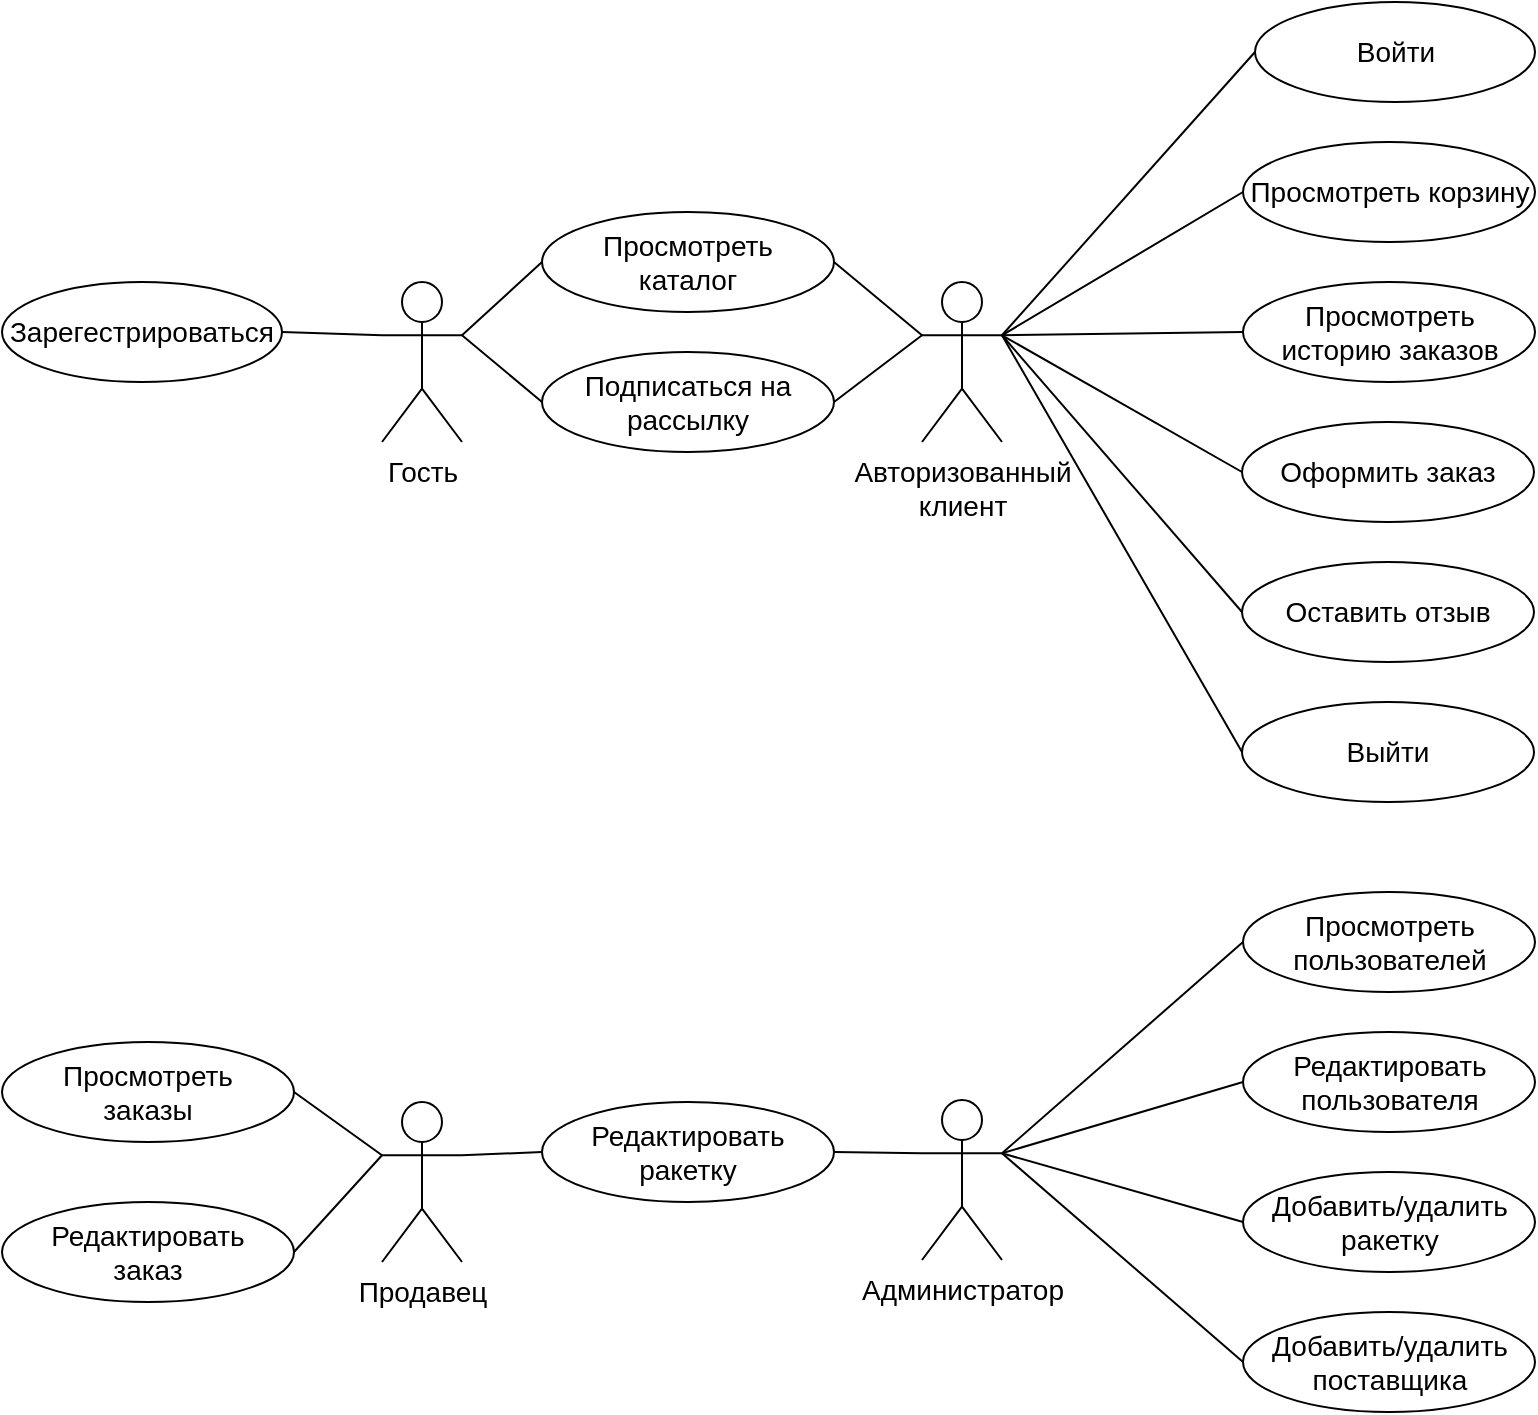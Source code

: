 <mxfile version="24.4.0" type="device" pages="2">
  <diagram name="Страница — 1" id="V0XwBSNnSf95TnCDKWWX">
    <mxGraphModel dx="482" dy="805" grid="1" gridSize="10" guides="1" tooltips="1" connect="1" arrows="1" fold="1" page="1" pageScale="1" pageWidth="827" pageHeight="1169" math="0" shadow="0">
      <root>
        <mxCell id="0" />
        <mxCell id="1" parent="0" />
        <mxCell id="0GWaUptkWY2jMjr-YZYl-33" value="" style="group" parent="1" vertex="1" connectable="0">
          <mxGeometry x="30" y="40" width="766.5" height="423" as="geometry" />
        </mxCell>
        <mxCell id="j65u4k1FLSRu5Bf_3eqx-5" style="rounded=0;orthogonalLoop=1;jettySize=auto;html=1;exitX=1;exitY=0.333;exitDx=0;exitDy=0;exitPerimeter=0;endArrow=none;endFill=0;entryX=0;entryY=0.5;entryDx=0;entryDy=0;" parent="0GWaUptkWY2jMjr-YZYl-33" source="FUetBKZibpbtFVPRN24y-1" target="j65u4k1FLSRu5Bf_3eqx-4" edge="1">
          <mxGeometry relative="1" as="geometry" />
        </mxCell>
        <mxCell id="FUetBKZibpbtFVPRN24y-1" value="Гость" style="shape=umlActor;verticalLabelPosition=bottom;verticalAlign=top;html=1;outlineConnect=0;flipV=0;flipH=0;fontSize=14;container=0;" parent="0GWaUptkWY2jMjr-YZYl-33" vertex="1">
          <mxGeometry x="190" y="140" width="40" height="80" as="geometry" />
        </mxCell>
        <mxCell id="FUetBKZibpbtFVPRN24y-3" value="Авторизованный&lt;br style=&quot;font-size: 14px;&quot;&gt;клиент" style="shape=umlActor;verticalLabelPosition=bottom;verticalAlign=top;html=1;outlineConnect=0;flipV=0;flipH=0;fontSize=14;container=0;" parent="0GWaUptkWY2jMjr-YZYl-33" vertex="1">
          <mxGeometry x="460" y="140" width="40" height="80" as="geometry" />
        </mxCell>
        <mxCell id="FUetBKZibpbtFVPRN24y-54" style="edgeStyle=none;shape=connector;rounded=0;orthogonalLoop=1;jettySize=auto;html=1;exitX=1;exitY=0.333;exitDx=0;exitDy=0;exitPerimeter=0;entryX=0;entryY=0.5;entryDx=0;entryDy=0;labelBackgroundColor=default;strokeColor=default;align=center;verticalAlign=middle;fontFamily=Helvetica;fontSize=14;fontColor=default;endArrow=none;endFill=0;" parent="0GWaUptkWY2jMjr-YZYl-33" source="FUetBKZibpbtFVPRN24y-3" target="FUetBKZibpbtFVPRN24y-9" edge="1">
          <mxGeometry relative="1" as="geometry" />
        </mxCell>
        <mxCell id="FUetBKZibpbtFVPRN24y-59" style="edgeStyle=none;shape=connector;rounded=0;orthogonalLoop=1;jettySize=auto;html=1;exitX=1;exitY=0.333;exitDx=0;exitDy=0;exitPerimeter=0;entryX=0;entryY=0.5;entryDx=0;entryDy=0;labelBackgroundColor=default;strokeColor=default;align=center;verticalAlign=middle;fontFamily=Helvetica;fontSize=14;fontColor=default;endArrow=none;endFill=0;" parent="0GWaUptkWY2jMjr-YZYl-33" source="FUetBKZibpbtFVPRN24y-3" target="0GWaUptkWY2jMjr-YZYl-11" edge="1">
          <mxGeometry relative="1" as="geometry">
            <mxPoint x="660.0" y="426.5" as="targetPoint" />
          </mxGeometry>
        </mxCell>
        <mxCell id="FUetBKZibpbtFVPRN24y-55" style="edgeStyle=none;shape=connector;rounded=0;orthogonalLoop=1;jettySize=auto;html=1;exitX=1;exitY=0.333;exitDx=0;exitDy=0;exitPerimeter=0;entryX=0;entryY=0.5;entryDx=0;entryDy=0;labelBackgroundColor=default;strokeColor=default;align=center;verticalAlign=middle;fontFamily=Helvetica;fontSize=14;fontColor=default;endArrow=none;endFill=0;" parent="0GWaUptkWY2jMjr-YZYl-33" source="FUetBKZibpbtFVPRN24y-3" target="FUetBKZibpbtFVPRN24y-11" edge="1">
          <mxGeometry relative="1" as="geometry" />
        </mxCell>
        <mxCell id="FUetBKZibpbtFVPRN24y-56" style="edgeStyle=none;shape=connector;rounded=0;orthogonalLoop=1;jettySize=auto;html=1;exitX=1;exitY=0.333;exitDx=0;exitDy=0;exitPerimeter=0;entryX=0;entryY=0.5;entryDx=0;entryDy=0;labelBackgroundColor=default;strokeColor=default;align=center;verticalAlign=middle;fontFamily=Helvetica;fontSize=14;fontColor=default;endArrow=none;endFill=0;" parent="0GWaUptkWY2jMjr-YZYl-33" source="FUetBKZibpbtFVPRN24y-3" target="FUetBKZibpbtFVPRN24y-12" edge="1">
          <mxGeometry relative="1" as="geometry" />
        </mxCell>
        <mxCell id="FUetBKZibpbtFVPRN24y-57" style="edgeStyle=none;shape=connector;rounded=0;orthogonalLoop=1;jettySize=auto;html=1;exitX=1;exitY=0.333;exitDx=0;exitDy=0;exitPerimeter=0;entryX=0;entryY=0.5;entryDx=0;entryDy=0;labelBackgroundColor=default;strokeColor=default;align=center;verticalAlign=middle;fontFamily=Helvetica;fontSize=14;fontColor=default;endArrow=none;endFill=0;" parent="0GWaUptkWY2jMjr-YZYl-33" source="FUetBKZibpbtFVPRN24y-3" target="0GWaUptkWY2jMjr-YZYl-10" edge="1">
          <mxGeometry relative="1" as="geometry">
            <mxPoint x="690.0" y="327.5" as="targetPoint" />
          </mxGeometry>
        </mxCell>
        <mxCell id="FUetBKZibpbtFVPRN24y-5" value="Зарегестрироваться" style="ellipse;whiteSpace=wrap;html=1;flipV=0;flipH=0;fontSize=14;container=0;" parent="0GWaUptkWY2jMjr-YZYl-33" vertex="1">
          <mxGeometry y="140" width="140" height="50" as="geometry" />
        </mxCell>
        <mxCell id="0GWaUptkWY2jMjr-YZYl-12" style="rounded=0;orthogonalLoop=1;jettySize=auto;html=1;exitX=0;exitY=0.5;exitDx=0;exitDy=0;endArrow=none;endFill=0;entryX=1;entryY=0.333;entryDx=0;entryDy=0;entryPerimeter=0;" parent="0GWaUptkWY2jMjr-YZYl-33" source="0GWaUptkWY2jMjr-YZYl-9" target="FUetBKZibpbtFVPRN24y-3" edge="1">
          <mxGeometry relative="1" as="geometry">
            <mxPoint x="530" y="170" as="targetPoint" />
          </mxGeometry>
        </mxCell>
        <mxCell id="0GWaUptkWY2jMjr-YZYl-22" style="edgeStyle=none;shape=connector;rounded=0;orthogonalLoop=1;jettySize=auto;html=1;exitX=1;exitY=0.5;exitDx=0;exitDy=0;entryX=0;entryY=0.333;entryDx=0;entryDy=0;entryPerimeter=0;labelBackgroundColor=default;strokeColor=default;align=center;verticalAlign=middle;fontFamily=Helvetica;fontSize=11;fontColor=default;endArrow=none;endFill=0;" parent="0GWaUptkWY2jMjr-YZYl-33" source="FUetBKZibpbtFVPRN24y-5" target="FUetBKZibpbtFVPRN24y-1" edge="1">
          <mxGeometry relative="1" as="geometry" />
        </mxCell>
        <mxCell id="0GWaUptkWY2jMjr-YZYl-24" value="" style="group" parent="0GWaUptkWY2jMjr-YZYl-33" vertex="1" connectable="0">
          <mxGeometry x="620" width="146.5" height="400" as="geometry" />
        </mxCell>
        <mxCell id="FUetBKZibpbtFVPRN24y-9" value="Войти" style="ellipse;whiteSpace=wrap;html=1;flipV=0;flipH=0;fontSize=14;container=0;" parent="0GWaUptkWY2jMjr-YZYl-24" vertex="1">
          <mxGeometry x="6.5" width="140" height="50" as="geometry" />
        </mxCell>
        <mxCell id="FUetBKZibpbtFVPRN24y-11" value="Просмотреть корзину" style="ellipse;whiteSpace=wrap;html=1;flipV=0;flipH=0;fontSize=14;container=0;" parent="0GWaUptkWY2jMjr-YZYl-24" vertex="1">
          <mxGeometry x="0.5" y="70" width="146" height="50" as="geometry" />
        </mxCell>
        <mxCell id="FUetBKZibpbtFVPRN24y-12" value="Просмотреть &lt;br&gt;историю заказов" style="ellipse;whiteSpace=wrap;html=1;flipV=0;flipH=0;fontSize=14;container=0;" parent="0GWaUptkWY2jMjr-YZYl-24" vertex="1">
          <mxGeometry x="0.5" y="140" width="146" height="50" as="geometry" />
        </mxCell>
        <mxCell id="0GWaUptkWY2jMjr-YZYl-9" value="Оформить заказ" style="ellipse;whiteSpace=wrap;html=1;flipV=0;flipH=0;fontSize=14;container=0;" parent="0GWaUptkWY2jMjr-YZYl-24" vertex="1">
          <mxGeometry y="210" width="146" height="50" as="geometry" />
        </mxCell>
        <mxCell id="0GWaUptkWY2jMjr-YZYl-10" value="Оставить отзыв" style="ellipse;whiteSpace=wrap;html=1;flipV=0;flipH=0;fontSize=14;container=0;" parent="0GWaUptkWY2jMjr-YZYl-24" vertex="1">
          <mxGeometry y="280" width="146" height="50" as="geometry" />
        </mxCell>
        <mxCell id="0GWaUptkWY2jMjr-YZYl-11" value="Выйти" style="ellipse;whiteSpace=wrap;html=1;flipV=0;flipH=0;fontSize=14;container=0;" parent="0GWaUptkWY2jMjr-YZYl-24" vertex="1">
          <mxGeometry y="350" width="146" height="50" as="geometry" />
        </mxCell>
        <mxCell id="0GWaUptkWY2jMjr-YZYl-29" value="Просмотреть&lt;br style=&quot;border-color: var(--border-color);&quot;&gt;каталог" style="ellipse;whiteSpace=wrap;html=1;fontSize=14;container=0;" parent="0GWaUptkWY2jMjr-YZYl-33" vertex="1">
          <mxGeometry x="270" y="105" width="146" height="50" as="geometry" />
        </mxCell>
        <mxCell id="0GWaUptkWY2jMjr-YZYl-30" style="edgeStyle=none;shape=connector;rounded=0;orthogonalLoop=1;jettySize=auto;html=1;exitX=1;exitY=0.333;exitDx=0;exitDy=0;exitPerimeter=0;entryX=0;entryY=0.5;entryDx=0;entryDy=0;labelBackgroundColor=default;strokeColor=default;align=center;verticalAlign=middle;fontFamily=Helvetica;fontSize=11;fontColor=default;endArrow=none;endFill=0;" parent="0GWaUptkWY2jMjr-YZYl-33" source="FUetBKZibpbtFVPRN24y-1" target="0GWaUptkWY2jMjr-YZYl-29" edge="1">
          <mxGeometry relative="1" as="geometry" />
        </mxCell>
        <mxCell id="0GWaUptkWY2jMjr-YZYl-31" style="edgeStyle=none;shape=connector;rounded=0;orthogonalLoop=1;jettySize=auto;html=1;exitX=0;exitY=0.333;exitDx=0;exitDy=0;exitPerimeter=0;entryX=1;entryY=0.5;entryDx=0;entryDy=0;labelBackgroundColor=default;strokeColor=default;align=center;verticalAlign=middle;fontFamily=Helvetica;fontSize=11;fontColor=default;endArrow=none;endFill=0;" parent="0GWaUptkWY2jMjr-YZYl-33" source="FUetBKZibpbtFVPRN24y-3" target="0GWaUptkWY2jMjr-YZYl-29" edge="1">
          <mxGeometry relative="1" as="geometry" />
        </mxCell>
        <mxCell id="j65u4k1FLSRu5Bf_3eqx-4" value="Подписаться на рассылку" style="ellipse;whiteSpace=wrap;html=1;flipV=0;flipH=0;fontSize=14;container=0;" parent="0GWaUptkWY2jMjr-YZYl-33" vertex="1">
          <mxGeometry x="270" y="175" width="146" height="50" as="geometry" />
        </mxCell>
        <mxCell id="j65u4k1FLSRu5Bf_3eqx-7" style="edgeStyle=none;rounded=0;orthogonalLoop=1;jettySize=auto;html=1;exitX=1;exitY=0.5;exitDx=0;exitDy=0;entryX=0;entryY=0.333;entryDx=0;entryDy=0;entryPerimeter=0;strokeColor=default;align=center;verticalAlign=middle;fontFamily=Helvetica;fontSize=11;fontColor=default;labelBackgroundColor=default;endArrow=none;endFill=0;" parent="0GWaUptkWY2jMjr-YZYl-33" source="j65u4k1FLSRu5Bf_3eqx-4" target="FUetBKZibpbtFVPRN24y-3" edge="1">
          <mxGeometry relative="1" as="geometry" />
        </mxCell>
        <mxCell id="3nCtvJG2BdV12OE3DpDg-2" style="rounded=0;orthogonalLoop=1;jettySize=auto;html=1;exitX=1;exitY=0.333;exitDx=0;exitDy=0;exitPerimeter=0;entryX=0;entryY=0.5;entryDx=0;entryDy=0;endArrow=none;endFill=0;" parent="1" source="FUetBKZibpbtFVPRN24y-2" target="3nCtvJG2BdV12OE3DpDg-1" edge="1">
          <mxGeometry relative="1" as="geometry" />
        </mxCell>
        <mxCell id="WeILxbLrKPnOzvkBryGB-2" style="rounded=0;orthogonalLoop=1;jettySize=auto;html=1;exitX=1;exitY=0.333;exitDx=0;exitDy=0;exitPerimeter=0;endArrow=none;endFill=0;entryX=0;entryY=0.5;entryDx=0;entryDy=0;" parent="1" source="FUetBKZibpbtFVPRN24y-2" target="WeILxbLrKPnOzvkBryGB-1" edge="1">
          <mxGeometry relative="1" as="geometry">
            <mxPoint x="630" y="670" as="targetPoint" />
          </mxGeometry>
        </mxCell>
        <mxCell id="FUetBKZibpbtFVPRN24y-2" value="Администратор" style="shape=umlActor;verticalLabelPosition=bottom;verticalAlign=top;html=1;outlineConnect=0;fontSize=14;container=0;" parent="1" vertex="1">
          <mxGeometry x="490" y="589" width="40" height="80" as="geometry" />
        </mxCell>
        <mxCell id="FUetBKZibpbtFVPRN24y-44" style="edgeStyle=none;shape=connector;rounded=0;orthogonalLoop=1;jettySize=auto;html=1;exitX=1;exitY=0.5;exitDx=0;exitDy=0;entryX=0;entryY=0.333;entryDx=0;entryDy=0;entryPerimeter=0;labelBackgroundColor=default;strokeColor=default;align=center;verticalAlign=middle;fontFamily=Helvetica;fontSize=14;fontColor=default;endArrow=none;endFill=0;" parent="1" source="FUetBKZibpbtFVPRN24y-38" target="FUetBKZibpbtFVPRN24y-2" edge="1">
          <mxGeometry relative="1" as="geometry" />
        </mxCell>
        <mxCell id="FUetBKZibpbtFVPRN24y-28" style="edgeStyle=none;shape=connector;rounded=0;orthogonalLoop=1;jettySize=auto;html=1;exitX=1;exitY=0.333;exitDx=0;exitDy=0;exitPerimeter=0;entryX=0;entryY=0.5;entryDx=0;entryDy=0;labelBackgroundColor=default;strokeColor=default;align=center;verticalAlign=middle;fontFamily=Helvetica;fontSize=14;fontColor=default;endArrow=none;endFill=0;" parent="1" source="FUetBKZibpbtFVPRN24y-2" target="0GWaUptkWY2jMjr-YZYl-15" edge="1">
          <mxGeometry relative="1" as="geometry">
            <mxPoint x="640.0" y="877.5" as="targetPoint" />
          </mxGeometry>
        </mxCell>
        <mxCell id="0GWaUptkWY2jMjr-YZYl-15" value="Просмотреть&lt;br style=&quot;border-color: var(--border-color);&quot;&gt;пользователей" style="ellipse;whiteSpace=wrap;html=1;flipV=0;flipH=0;fontSize=14;container=0;" parent="1" vertex="1">
          <mxGeometry x="650.5" y="485" width="146" height="50" as="geometry" />
        </mxCell>
        <mxCell id="FUetBKZibpbtFVPRN24y-38" value="Редактировать&lt;br style=&quot;font-size: 14px;&quot;&gt;ракетку" style="ellipse;whiteSpace=wrap;html=1;fontSize=14;container=0;" parent="1" vertex="1">
          <mxGeometry x="300" y="590" width="146" height="50" as="geometry" />
        </mxCell>
        <mxCell id="UbVQ7Os-UtlSjYZvMA6H-4" style="edgeStyle=none;rounded=0;orthogonalLoop=1;jettySize=auto;html=1;exitX=1;exitY=0.333;exitDx=0;exitDy=0;exitPerimeter=0;entryX=0;entryY=0.5;entryDx=0;entryDy=0;strokeColor=default;align=center;verticalAlign=middle;fontFamily=Helvetica;fontSize=11;fontColor=default;labelBackgroundColor=default;endArrow=none;endFill=0;" parent="1" source="UbVQ7Os-UtlSjYZvMA6H-1" target="FUetBKZibpbtFVPRN24y-38" edge="1">
          <mxGeometry relative="1" as="geometry" />
        </mxCell>
        <mxCell id="j65u4k1FLSRu5Bf_3eqx-1" style="rounded=0;orthogonalLoop=1;jettySize=auto;html=1;exitX=0;exitY=0.333;exitDx=0;exitDy=0;exitPerimeter=0;entryX=1;entryY=0.5;entryDx=0;entryDy=0;endArrow=none;endFill=0;" parent="1" source="UbVQ7Os-UtlSjYZvMA6H-1" target="3nCtvJG2BdV12OE3DpDg-3" edge="1">
          <mxGeometry relative="1" as="geometry" />
        </mxCell>
        <mxCell id="UbVQ7Os-UtlSjYZvMA6H-1" value="Продавец" style="shape=umlActor;verticalLabelPosition=bottom;verticalAlign=top;html=1;outlineConnect=0;fontSize=14;container=0;" parent="1" vertex="1">
          <mxGeometry x="220" y="590" width="40" height="80" as="geometry" />
        </mxCell>
        <mxCell id="UbVQ7Os-UtlSjYZvMA6H-6" value="" style="edgeStyle=none;shape=connector;rounded=0;orthogonalLoop=1;jettySize=auto;html=1;exitX=1;exitY=0.333;exitDx=0;exitDy=0;exitPerimeter=0;entryX=0;entryY=0.5;entryDx=0;entryDy=0;labelBackgroundColor=default;strokeColor=default;align=center;verticalAlign=middle;fontFamily=Helvetica;fontSize=14;fontColor=default;endArrow=none;endFill=0;" parent="1" source="FUetBKZibpbtFVPRN24y-2" target="0GWaUptkWY2jMjr-YZYl-17" edge="1">
          <mxGeometry relative="1" as="geometry">
            <mxPoint x="301" y="785" as="targetPoint" />
            <mxPoint x="550" y="616" as="sourcePoint" />
          </mxGeometry>
        </mxCell>
        <mxCell id="0GWaUptkWY2jMjr-YZYl-17" value="Добавить/удалить&lt;br style=&quot;border-color: var(--border-color);&quot;&gt;ракетку" style="ellipse;whiteSpace=wrap;html=1;flipV=0;flipH=0;fontSize=14;container=0;" parent="1" vertex="1">
          <mxGeometry x="650.5" y="625" width="146" height="50" as="geometry" />
        </mxCell>
        <mxCell id="3nCtvJG2BdV12OE3DpDg-1" value="Добавить/удалить&lt;br style=&quot;border-color: var(--border-color);&quot;&gt;поставщика" style="ellipse;whiteSpace=wrap;html=1;flipV=0;flipH=0;fontSize=14;container=0;" parent="1" vertex="1">
          <mxGeometry x="650.5" y="695" width="146" height="50" as="geometry" />
        </mxCell>
        <mxCell id="3nCtvJG2BdV12OE3DpDg-3" value="Просмотреть&lt;br style=&quot;font-size: 14px;&quot;&gt;заказы" style="ellipse;whiteSpace=wrap;html=1;fontSize=14;container=0;" parent="1" vertex="1">
          <mxGeometry x="30" y="560" width="146" height="50" as="geometry" />
        </mxCell>
        <mxCell id="j65u4k1FLSRu5Bf_3eqx-2" value="Редактировать&lt;br&gt;заказ" style="ellipse;whiteSpace=wrap;html=1;flipV=0;flipH=0;fontSize=14;container=0;" parent="1" vertex="1">
          <mxGeometry x="30" y="640" width="146" height="50" as="geometry" />
        </mxCell>
        <mxCell id="j65u4k1FLSRu5Bf_3eqx-3" style="rounded=0;orthogonalLoop=1;jettySize=auto;html=1;exitX=1;exitY=0.5;exitDx=0;exitDy=0;entryX=0;entryY=0.333;entryDx=0;entryDy=0;entryPerimeter=0;endArrow=none;endFill=0;" parent="1" source="j65u4k1FLSRu5Bf_3eqx-2" target="UbVQ7Os-UtlSjYZvMA6H-1" edge="1">
          <mxGeometry relative="1" as="geometry" />
        </mxCell>
        <mxCell id="WeILxbLrKPnOzvkBryGB-1" value="Редактировать пользователя" style="ellipse;whiteSpace=wrap;html=1;flipV=0;flipH=0;fontSize=14;container=0;" parent="1" vertex="1">
          <mxGeometry x="650.5" y="555" width="146" height="50" as="geometry" />
        </mxCell>
      </root>
    </mxGraphModel>
  </diagram>
  <diagram id="gvh3Hm5pyqRmRrKiED2f" name="Страница — 2">
    <mxGraphModel dx="487" dy="957" grid="1" gridSize="10" guides="1" tooltips="1" connect="1" arrows="1" fold="1" page="1" pageScale="1" pageWidth="827" pageHeight="1169" math="0" shadow="0">
      <root>
        <mxCell id="0" />
        <mxCell id="1" parent="0" />
        <mxCell id="KgC3VI3_XV5hWjITczKB-25" style="rounded=0;orthogonalLoop=1;jettySize=auto;html=1;exitX=1;exitY=0.333;exitDx=0;exitDy=0;exitPerimeter=0;entryX=0;entryY=0.5;entryDx=0;entryDy=0;endArrow=none;endFill=0;" parent="1" source="KgC3VI3_XV5hWjITczKB-27" target="KgC3VI3_XV5hWjITczKB-37" edge="1">
          <mxGeometry relative="1" as="geometry" />
        </mxCell>
        <mxCell id="bBu1zgxIarCQx-9ZuRau-4" style="edgeStyle=none;rounded=0;orthogonalLoop=1;jettySize=auto;html=1;exitX=1;exitY=0.333;exitDx=0;exitDy=0;exitPerimeter=0;entryX=0;entryY=0.5;entryDx=0;entryDy=0;strokeColor=default;align=center;verticalAlign=middle;fontFamily=Helvetica;fontSize=14;fontColor=default;labelBackgroundColor=default;endArrow=none;endFill=0;" edge="1" parent="1" source="KgC3VI3_XV5hWjITczKB-27" target="bBu1zgxIarCQx-9ZuRau-2">
          <mxGeometry relative="1" as="geometry" />
        </mxCell>
        <mxCell id="bBu1zgxIarCQx-9ZuRau-5" style="edgeStyle=none;rounded=0;orthogonalLoop=1;jettySize=auto;html=1;exitX=1;exitY=0.333;exitDx=0;exitDy=0;exitPerimeter=0;entryX=0;entryY=0.5;entryDx=0;entryDy=0;strokeColor=default;align=center;verticalAlign=middle;fontFamily=Helvetica;fontSize=14;fontColor=default;labelBackgroundColor=default;endArrow=none;endFill=0;" edge="1" parent="1" source="KgC3VI3_XV5hWjITczKB-27" target="bBu1zgxIarCQx-9ZuRau-1">
          <mxGeometry relative="1" as="geometry" />
        </mxCell>
        <mxCell id="bBu1zgxIarCQx-9ZuRau-11" style="edgeStyle=none;rounded=0;orthogonalLoop=1;jettySize=auto;html=1;exitX=1;exitY=0.333;exitDx=0;exitDy=0;exitPerimeter=0;entryX=0;entryY=0.5;entryDx=0;entryDy=0;strokeColor=default;align=center;verticalAlign=middle;fontFamily=Helvetica;fontSize=14;fontColor=default;labelBackgroundColor=default;endArrow=none;endFill=0;" edge="1" parent="1" source="KgC3VI3_XV5hWjITczKB-27" target="bBu1zgxIarCQx-9ZuRau-10">
          <mxGeometry relative="1" as="geometry" />
        </mxCell>
        <mxCell id="KgC3VI3_XV5hWjITczKB-27" value="Администратор" style="shape=umlActor;verticalLabelPosition=bottom;verticalAlign=top;html=1;outlineConnect=0;fontSize=14;container=0;" parent="1" vertex="1">
          <mxGeometry x="500" y="619" width="40" height="80" as="geometry" />
        </mxCell>
        <mxCell id="KgC3VI3_XV5hWjITczKB-35" value="" style="edgeStyle=none;shape=connector;rounded=0;orthogonalLoop=1;jettySize=auto;html=1;exitX=1;exitY=0.333;exitDx=0;exitDy=0;exitPerimeter=0;entryX=0;entryY=0.5;entryDx=0;entryDy=0;labelBackgroundColor=default;strokeColor=default;align=center;verticalAlign=middle;fontFamily=Helvetica;fontSize=14;fontColor=default;endArrow=none;endFill=0;" parent="1" source="KgC3VI3_XV5hWjITczKB-27" target="KgC3VI3_XV5hWjITczKB-36" edge="1">
          <mxGeometry relative="1" as="geometry">
            <mxPoint x="301" y="785" as="targetPoint" />
            <mxPoint x="550" y="616" as="sourcePoint" />
          </mxGeometry>
        </mxCell>
        <mxCell id="KgC3VI3_XV5hWjITczKB-36" value="Добавить/удалить&lt;br style=&quot;border-color: var(--border-color);&quot;&gt;ракетку" style="ellipse;whiteSpace=wrap;html=1;flipV=0;flipH=0;fontSize=14;container=0;" parent="1" vertex="1">
          <mxGeometry x="650" y="622.5" width="146" height="50" as="geometry" />
        </mxCell>
        <mxCell id="KgC3VI3_XV5hWjITczKB-37" value="Добавить/удалить&lt;br style=&quot;border-color: var(--border-color);&quot;&gt;поставщика" style="ellipse;whiteSpace=wrap;html=1;flipV=0;flipH=0;fontSize=14;container=0;" parent="1" vertex="1">
          <mxGeometry x="650" y="692.5" width="146" height="50" as="geometry" />
        </mxCell>
        <mxCell id="KgC3VI3_XV5hWjITczKB-3" value="Гость" style="shape=umlActor;verticalLabelPosition=bottom;verticalAlign=top;html=1;outlineConnect=0;flipV=0;flipH=0;fontSize=14;container=0;" parent="1" vertex="1">
          <mxGeometry x="220" y="180" width="40" height="80" as="geometry" />
        </mxCell>
        <mxCell id="KgC3VI3_XV5hWjITczKB-4" value="Авторизованный&lt;br style=&quot;font-size: 14px;&quot;&gt;клиент" style="shape=umlActor;verticalLabelPosition=bottom;verticalAlign=top;html=1;outlineConnect=0;flipV=0;flipH=0;fontSize=14;container=0;" parent="1" vertex="1">
          <mxGeometry x="500" y="180" width="40" height="80" as="geometry" />
        </mxCell>
        <mxCell id="KgC3VI3_XV5hWjITczKB-5" style="edgeStyle=none;shape=connector;rounded=0;orthogonalLoop=1;jettySize=auto;html=1;exitX=1;exitY=0.333;exitDx=0;exitDy=0;exitPerimeter=0;entryX=0;entryY=0.5;entryDx=0;entryDy=0;labelBackgroundColor=default;strokeColor=default;align=center;verticalAlign=middle;fontFamily=Helvetica;fontSize=14;fontColor=default;endArrow=none;endFill=0;" parent="1" source="KgC3VI3_XV5hWjITczKB-4" target="KgC3VI3_XV5hWjITczKB-14" edge="1">
          <mxGeometry relative="1" as="geometry" />
        </mxCell>
        <mxCell id="KgC3VI3_XV5hWjITczKB-6" style="edgeStyle=none;shape=connector;rounded=0;orthogonalLoop=1;jettySize=auto;html=1;exitX=1;exitY=0.333;exitDx=0;exitDy=0;exitPerimeter=0;entryX=0;entryY=0.5;entryDx=0;entryDy=0;labelBackgroundColor=default;strokeColor=default;align=center;verticalAlign=middle;fontFamily=Helvetica;fontSize=14;fontColor=default;endArrow=none;endFill=0;" parent="1" source="KgC3VI3_XV5hWjITczKB-4" target="KgC3VI3_XV5hWjITczKB-19" edge="1">
          <mxGeometry relative="1" as="geometry">
            <mxPoint x="690.0" y="466.5" as="targetPoint" />
          </mxGeometry>
        </mxCell>
        <mxCell id="KgC3VI3_XV5hWjITczKB-7" style="edgeStyle=none;shape=connector;rounded=0;orthogonalLoop=1;jettySize=auto;html=1;exitX=1;exitY=0.333;exitDx=0;exitDy=0;exitPerimeter=0;entryX=0;entryY=0.5;entryDx=0;entryDy=0;labelBackgroundColor=default;strokeColor=default;align=center;verticalAlign=middle;fontFamily=Helvetica;fontSize=14;fontColor=default;endArrow=none;endFill=0;" parent="1" source="KgC3VI3_XV5hWjITczKB-4" target="KgC3VI3_XV5hWjITczKB-15" edge="1">
          <mxGeometry relative="1" as="geometry" />
        </mxCell>
        <mxCell id="KgC3VI3_XV5hWjITczKB-8" style="edgeStyle=none;shape=connector;rounded=0;orthogonalLoop=1;jettySize=auto;html=1;exitX=1;exitY=0.333;exitDx=0;exitDy=0;exitPerimeter=0;entryX=0;entryY=0.5;entryDx=0;entryDy=0;labelBackgroundColor=default;strokeColor=default;align=center;verticalAlign=middle;fontFamily=Helvetica;fontSize=14;fontColor=default;endArrow=none;endFill=0;" parent="1" source="KgC3VI3_XV5hWjITczKB-4" target="KgC3VI3_XV5hWjITczKB-16" edge="1">
          <mxGeometry relative="1" as="geometry" />
        </mxCell>
        <mxCell id="KgC3VI3_XV5hWjITczKB-9" style="edgeStyle=none;shape=connector;rounded=0;orthogonalLoop=1;jettySize=auto;html=1;exitX=1;exitY=0.333;exitDx=0;exitDy=0;exitPerimeter=0;entryX=0;entryY=0.5;entryDx=0;entryDy=0;labelBackgroundColor=default;strokeColor=default;align=center;verticalAlign=middle;fontFamily=Helvetica;fontSize=14;fontColor=default;endArrow=none;endFill=0;" parent="1" source="KgC3VI3_XV5hWjITczKB-4" target="KgC3VI3_XV5hWjITczKB-18" edge="1">
          <mxGeometry relative="1" as="geometry">
            <mxPoint x="720.0" y="367.5" as="targetPoint" />
          </mxGeometry>
        </mxCell>
        <mxCell id="KgC3VI3_XV5hWjITczKB-10" value="Зарегестрироваться" style="ellipse;whiteSpace=wrap;html=1;flipV=0;flipH=0;fontSize=14;container=0;" parent="1" vertex="1">
          <mxGeometry x="30" y="180" width="140" height="50" as="geometry" />
        </mxCell>
        <mxCell id="KgC3VI3_XV5hWjITczKB-11" style="rounded=0;orthogonalLoop=1;jettySize=auto;html=1;exitX=0;exitY=0.5;exitDx=0;exitDy=0;endArrow=none;endFill=0;entryX=1;entryY=0.333;entryDx=0;entryDy=0;entryPerimeter=0;" parent="1" source="KgC3VI3_XV5hWjITczKB-17" target="KgC3VI3_XV5hWjITczKB-4" edge="1">
          <mxGeometry relative="1" as="geometry">
            <mxPoint x="560" y="210" as="targetPoint" />
          </mxGeometry>
        </mxCell>
        <mxCell id="KgC3VI3_XV5hWjITczKB-12" style="edgeStyle=none;shape=connector;rounded=0;orthogonalLoop=1;jettySize=auto;html=1;exitX=1;exitY=0.5;exitDx=0;exitDy=0;entryX=0;entryY=0.333;entryDx=0;entryDy=0;entryPerimeter=0;labelBackgroundColor=default;strokeColor=default;align=center;verticalAlign=middle;fontFamily=Helvetica;fontSize=11;fontColor=default;endArrow=none;endFill=0;" parent="1" source="KgC3VI3_XV5hWjITczKB-10" target="KgC3VI3_XV5hWjITczKB-3" edge="1">
          <mxGeometry relative="1" as="geometry" />
        </mxCell>
        <mxCell id="KgC3VI3_XV5hWjITczKB-13" value="" style="group" parent="1" vertex="1" connectable="0">
          <mxGeometry x="650" y="40" width="146.5" height="400" as="geometry" />
        </mxCell>
        <mxCell id="KgC3VI3_XV5hWjITczKB-14" value="Войти" style="ellipse;whiteSpace=wrap;html=1;flipV=0;flipH=0;fontSize=14;container=0;" parent="KgC3VI3_XV5hWjITczKB-13" vertex="1">
          <mxGeometry x="6.5" width="140" height="50" as="geometry" />
        </mxCell>
        <mxCell id="KgC3VI3_XV5hWjITczKB-15" value="Просмотреть корзину" style="ellipse;whiteSpace=wrap;html=1;flipV=0;flipH=0;fontSize=14;container=0;" parent="KgC3VI3_XV5hWjITczKB-13" vertex="1">
          <mxGeometry x="0.5" y="70" width="146" height="50" as="geometry" />
        </mxCell>
        <mxCell id="KgC3VI3_XV5hWjITczKB-16" value="Просмотреть &lt;br&gt;историю заказов" style="ellipse;whiteSpace=wrap;html=1;flipV=0;flipH=0;fontSize=14;container=0;" parent="KgC3VI3_XV5hWjITczKB-13" vertex="1">
          <mxGeometry x="0.5" y="140" width="146" height="50" as="geometry" />
        </mxCell>
        <mxCell id="KgC3VI3_XV5hWjITczKB-17" value="Оформить заказ" style="ellipse;whiteSpace=wrap;html=1;flipV=0;flipH=0;fontSize=14;container=0;" parent="KgC3VI3_XV5hWjITczKB-13" vertex="1">
          <mxGeometry y="210" width="146" height="50" as="geometry" />
        </mxCell>
        <mxCell id="KgC3VI3_XV5hWjITczKB-18" value="Оставить отзыв" style="ellipse;whiteSpace=wrap;html=1;flipV=0;flipH=0;fontSize=14;container=0;" parent="KgC3VI3_XV5hWjITczKB-13" vertex="1">
          <mxGeometry y="280" width="146" height="50" as="geometry" />
        </mxCell>
        <mxCell id="KgC3VI3_XV5hWjITczKB-19" value="Выйти" style="ellipse;whiteSpace=wrap;html=1;flipV=0;flipH=0;fontSize=14;container=0;" parent="KgC3VI3_XV5hWjITczKB-13" vertex="1">
          <mxGeometry y="350" width="146" height="50" as="geometry" />
        </mxCell>
        <mxCell id="KgC3VI3_XV5hWjITczKB-20" value="Просмотреть&lt;br style=&quot;border-color: var(--border-color);&quot;&gt;каталог" style="ellipse;whiteSpace=wrap;html=1;fontSize=14;container=0;" parent="1" vertex="1">
          <mxGeometry x="300" y="180" width="146" height="50" as="geometry" />
        </mxCell>
        <mxCell id="KgC3VI3_XV5hWjITczKB-21" style="edgeStyle=none;shape=connector;rounded=0;orthogonalLoop=1;jettySize=auto;html=1;exitX=1;exitY=0.333;exitDx=0;exitDy=0;exitPerimeter=0;entryX=0;entryY=0.5;entryDx=0;entryDy=0;labelBackgroundColor=default;strokeColor=default;align=center;verticalAlign=middle;fontFamily=Helvetica;fontSize=11;fontColor=default;endArrow=none;endFill=0;" parent="1" source="KgC3VI3_XV5hWjITczKB-3" target="KgC3VI3_XV5hWjITczKB-20" edge="1">
          <mxGeometry relative="1" as="geometry" />
        </mxCell>
        <mxCell id="KgC3VI3_XV5hWjITczKB-22" style="edgeStyle=none;shape=connector;rounded=0;orthogonalLoop=1;jettySize=auto;html=1;exitX=0;exitY=0.333;exitDx=0;exitDy=0;exitPerimeter=0;entryX=1;entryY=0.5;entryDx=0;entryDy=0;labelBackgroundColor=default;strokeColor=default;align=center;verticalAlign=middle;fontFamily=Helvetica;fontSize=11;fontColor=default;endArrow=none;endFill=0;" parent="1" source="KgC3VI3_XV5hWjITczKB-4" target="KgC3VI3_XV5hWjITczKB-20" edge="1">
          <mxGeometry relative="1" as="geometry" />
        </mxCell>
        <mxCell id="2FOBA9yftlI5AmWJWFGz-4" value="Редактировать&lt;br style=&quot;font-size: 14px;&quot;&gt;ракетку" style="ellipse;whiteSpace=wrap;html=1;fontSize=14;container=0;" parent="1" vertex="1">
          <mxGeometry x="305" y="584" width="146" height="50" as="geometry" />
        </mxCell>
        <mxCell id="2FOBA9yftlI5AmWJWFGz-5" value="Редактировать&lt;br style=&quot;font-size: 14px;&quot;&gt;поставщика" style="ellipse;whiteSpace=wrap;html=1;fontSize=14;container=0;" parent="1" vertex="1">
          <mxGeometry x="305" y="654" width="146" height="50" as="geometry" />
        </mxCell>
        <mxCell id="2FOBA9yftlI5AmWJWFGz-6" style="edgeStyle=none;rounded=0;orthogonalLoop=1;jettySize=auto;html=1;exitX=1;exitY=0.5;exitDx=0;exitDy=0;entryX=0;entryY=0.333;entryDx=0;entryDy=0;entryPerimeter=0;strokeColor=default;align=center;verticalAlign=middle;fontFamily=Helvetica;fontSize=11;fontColor=default;labelBackgroundColor=default;endArrow=none;endFill=0;" parent="1" source="2FOBA9yftlI5AmWJWFGz-4" target="KgC3VI3_XV5hWjITczKB-27" edge="1">
          <mxGeometry relative="1" as="geometry" />
        </mxCell>
        <mxCell id="2FOBA9yftlI5AmWJWFGz-7" style="edgeStyle=none;rounded=0;orthogonalLoop=1;jettySize=auto;html=1;exitX=1;exitY=0.5;exitDx=0;exitDy=0;entryX=0;entryY=0.333;entryDx=0;entryDy=0;entryPerimeter=0;strokeColor=default;align=center;verticalAlign=middle;fontFamily=Helvetica;fontSize=11;fontColor=default;labelBackgroundColor=default;endArrow=none;endFill=0;" parent="1" source="2FOBA9yftlI5AmWJWFGz-5" target="KgC3VI3_XV5hWjITczKB-27" edge="1">
          <mxGeometry relative="1" as="geometry" />
        </mxCell>
        <mxCell id="2FOBA9yftlI5AmWJWFGz-8" value="Редактировать&lt;br style=&quot;font-size: 14px;&quot;&gt;заказ" style="ellipse;whiteSpace=wrap;html=1;fontSize=14;container=0;" parent="1" vertex="1">
          <mxGeometry x="32" y="655.5" width="146" height="50" as="geometry" />
        </mxCell>
        <mxCell id="bBu1zgxIarCQx-9ZuRau-1" value="Просмотреть все ракетки" style="ellipse;whiteSpace=wrap;html=1;flipV=0;flipH=0;fontSize=14;container=0;" vertex="1" parent="1">
          <mxGeometry x="650.5" y="487.5" width="146" height="50" as="geometry" />
        </mxCell>
        <mxCell id="bBu1zgxIarCQx-9ZuRau-2" value="Просмотреть всех поставщиков" style="ellipse;whiteSpace=wrap;html=1;flipV=0;flipH=0;fontSize=14;container=0;" vertex="1" parent="1">
          <mxGeometry x="650" y="557.5" width="146" height="50" as="geometry" />
        </mxCell>
        <mxCell id="bBu1zgxIarCQx-9ZuRau-7" style="edgeStyle=none;rounded=0;orthogonalLoop=1;jettySize=auto;html=1;exitX=0;exitY=0.333;exitDx=0;exitDy=0;exitPerimeter=0;entryX=1;entryY=0.5;entryDx=0;entryDy=0;strokeColor=default;align=center;verticalAlign=middle;fontFamily=Helvetica;fontSize=14;fontColor=default;labelBackgroundColor=default;endArrow=none;endFill=0;" edge="1" parent="1" source="bBu1zgxIarCQx-9ZuRau-6" target="2FOBA9yftlI5AmWJWFGz-8">
          <mxGeometry relative="1" as="geometry" />
        </mxCell>
        <mxCell id="bBu1zgxIarCQx-9ZuRau-8" style="edgeStyle=none;rounded=0;orthogonalLoop=1;jettySize=auto;html=1;exitX=1;exitY=0.333;exitDx=0;exitDy=0;exitPerimeter=0;entryX=0;entryY=0.5;entryDx=0;entryDy=0;strokeColor=default;align=center;verticalAlign=middle;fontFamily=Helvetica;fontSize=14;fontColor=default;labelBackgroundColor=default;endArrow=none;endFill=0;" edge="1" parent="1" source="bBu1zgxIarCQx-9ZuRau-6" target="2FOBA9yftlI5AmWJWFGz-4">
          <mxGeometry relative="1" as="geometry" />
        </mxCell>
        <mxCell id="bBu1zgxIarCQx-9ZuRau-9" style="edgeStyle=none;rounded=0;orthogonalLoop=1;jettySize=auto;html=1;exitX=1;exitY=0.333;exitDx=0;exitDy=0;exitPerimeter=0;entryX=0;entryY=0.5;entryDx=0;entryDy=0;strokeColor=default;align=center;verticalAlign=middle;fontFamily=Helvetica;fontSize=14;fontColor=default;labelBackgroundColor=default;endArrow=none;endFill=0;" edge="1" parent="1" source="bBu1zgxIarCQx-9ZuRau-6" target="2FOBA9yftlI5AmWJWFGz-5">
          <mxGeometry relative="1" as="geometry" />
        </mxCell>
        <mxCell id="bBu1zgxIarCQx-9ZuRau-13" style="edgeStyle=none;rounded=0;orthogonalLoop=1;jettySize=auto;html=1;exitX=0;exitY=0.333;exitDx=0;exitDy=0;exitPerimeter=0;entryX=1;entryY=0.5;entryDx=0;entryDy=0;strokeColor=default;align=center;verticalAlign=middle;fontFamily=Helvetica;fontSize=14;fontColor=default;labelBackgroundColor=default;endArrow=none;endFill=0;" edge="1" parent="1" source="bBu1zgxIarCQx-9ZuRau-6" target="bBu1zgxIarCQx-9ZuRau-12">
          <mxGeometry relative="1" as="geometry" />
        </mxCell>
        <mxCell id="bBu1zgxIarCQx-9ZuRau-6" value="Продаввец" style="shape=umlActor;verticalLabelPosition=bottom;verticalAlign=top;html=1;outlineConnect=0;fontSize=14;container=0;" vertex="1" parent="1">
          <mxGeometry x="225" y="621.5" width="40" height="80" as="geometry" />
        </mxCell>
        <mxCell id="bBu1zgxIarCQx-9ZuRau-10" value="Редактировать пользователя" style="ellipse;whiteSpace=wrap;html=1;flipV=0;flipH=0;fontSize=14;container=0;" vertex="1" parent="1">
          <mxGeometry x="650.5" y="760" width="146" height="50" as="geometry" />
        </mxCell>
        <mxCell id="bBu1zgxIarCQx-9ZuRau-12" value="Просмотреть&lt;div&gt;заказы&lt;/div&gt;" style="ellipse;whiteSpace=wrap;html=1;fontSize=14;container=0;" vertex="1" parent="1">
          <mxGeometry x="30" y="584" width="146" height="50" as="geometry" />
        </mxCell>
      </root>
    </mxGraphModel>
  </diagram>
</mxfile>
